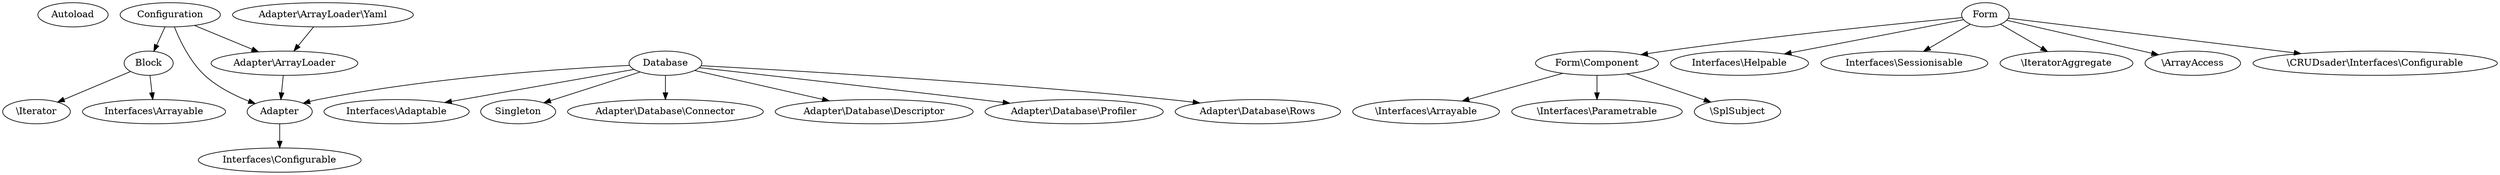 digraph G {

Autoload
Block -> "\\Iterator"
Block -> "Interfaces\\Arrayable"
Configuration -> Block
Configuration -> Adapter
Configuration -> "Adapter\\ArrayLoader"
Adapter -> "Interfaces\\Configurable"
"Adapter\\ArrayLoader" -> Adapter

"Adapter\\ArrayLoader\\Yaml" -> "Adapter\\ArrayLoader"
"Database" -> "Interfaces\\Adaptable"
"Database" -> "Singleton"
"Database" -> Adapter
"Database" -> "Adapter\\Database\\Connector"
"Database" -> "Adapter\\Database\\Descriptor"
"Database" -> "Adapter\\Database\\Profiler"
"Database" -> "Adapter\\Database\\Rows"
"Form" -> "Form\\Component"
"Form" -> "Interfaces\\Helpable"
"Form" ->  "Interfaces\\Sessionisable"
"Form" ->  "\\IteratorAggregate"
"Form" ->  "\\ArrayAccess"
"Form" ->  "\\CRUDsader\\Interfaces\\Configurable"
"Form\\Component" ->  "\\Interfaces\\Arrayable"
"Form\\Component" ->  "\\Interfaces\\Parametrable"
"Form\\Component" ->   "\\SplSubject"

#Configuration -> "Adapter\\ArrayLoader\\Yaml"


#	start [shape=Mdiamond];
#	end [shape=Msquare];
#subgraph cluster_0 {
#		style=filled;
#		color=lightgrey;
#		node [style=filled,color=white];
#		a0 -> a1 -> a2 -> a3;
#		label = "process #1";
#	}
}